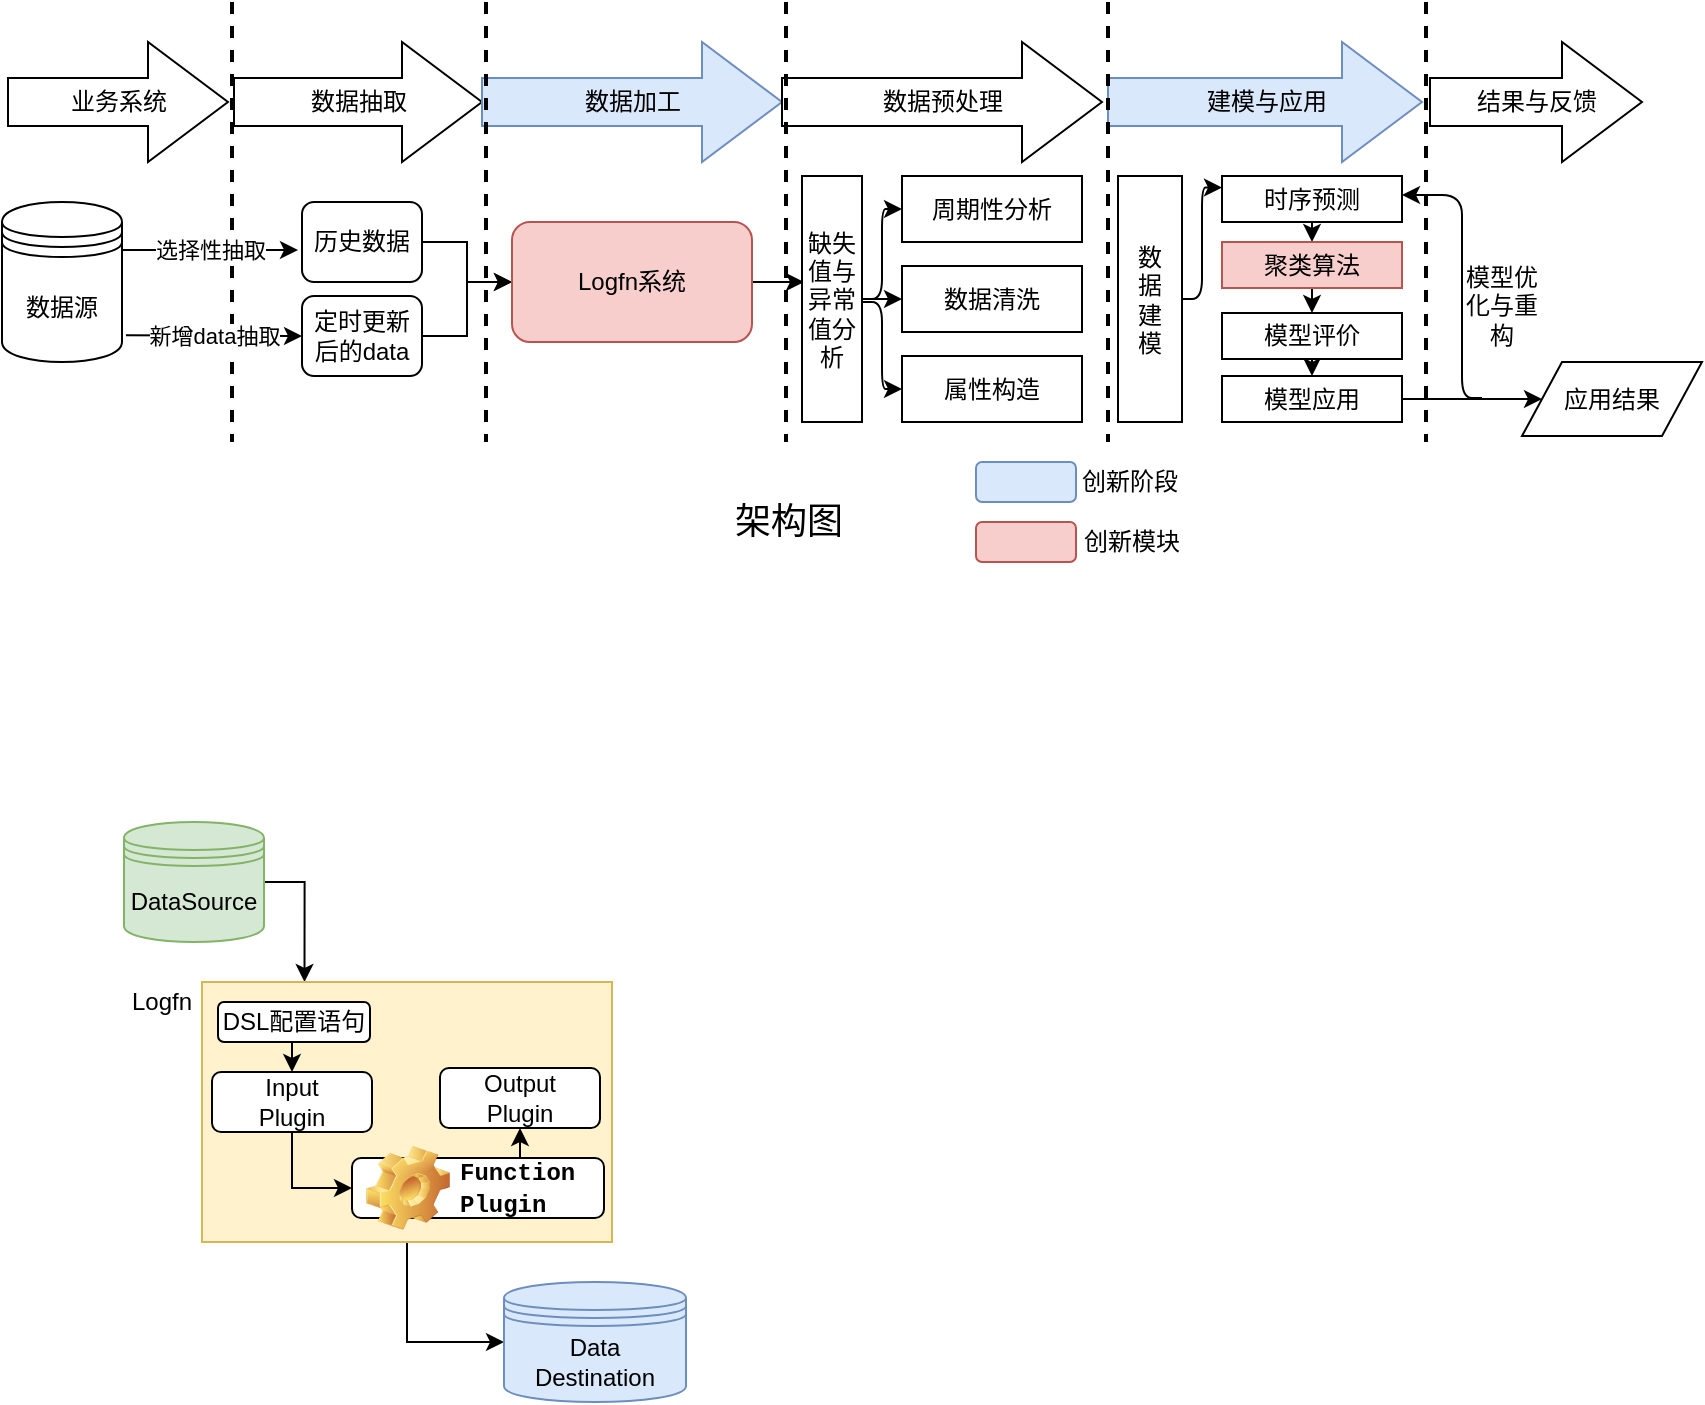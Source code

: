 <mxfile version="14.2.9" type="github">
  <diagram id="63AhvlpNCaT2Hpk2dzBt" name="第 1 页">
    <mxGraphModel dx="706" dy="533" grid="1" gridSize="10" guides="1" tooltips="1" connect="1" arrows="1" fold="1" page="1" pageScale="1" pageWidth="827" pageHeight="1169" math="0" shadow="0">
      <root>
        <mxCell id="0" />
        <mxCell id="1" parent="0" />
        <mxCell id="-SE4YziS219r5XPqcCqn-1" value="数据源" style="shape=datastore;whiteSpace=wrap;html=1;" vertex="1" parent="1">
          <mxGeometry x="110" y="160" width="60" height="80" as="geometry" />
        </mxCell>
        <mxCell id="-SE4YziS219r5XPqcCqn-4" value="业务系统" style="html=1;shadow=0;dashed=0;align=center;verticalAlign=middle;shape=mxgraph.arrows2.arrow;dy=0.6;dx=40;notch=0;" vertex="1" parent="1">
          <mxGeometry x="113" y="80" width="110" height="60" as="geometry" />
        </mxCell>
        <mxCell id="-SE4YziS219r5XPqcCqn-5" value="数据抽取" style="html=1;shadow=0;dashed=0;align=center;verticalAlign=middle;shape=mxgraph.arrows2.arrow;dy=0.6;dx=40;notch=0;" vertex="1" parent="1">
          <mxGeometry x="226" y="80" width="124" height="60" as="geometry" />
        </mxCell>
        <mxCell id="-SE4YziS219r5XPqcCqn-6" value="数据加工" style="html=1;shadow=0;dashed=0;align=center;verticalAlign=middle;shape=mxgraph.arrows2.arrow;dy=0.6;dx=40;notch=0;fillColor=#dae8fc;strokeColor=#6c8ebf;" vertex="1" parent="1">
          <mxGeometry x="350" y="80" width="150" height="60" as="geometry" />
        </mxCell>
        <mxCell id="-SE4YziS219r5XPqcCqn-7" value="数据预处理" style="html=1;shadow=0;dashed=0;align=center;verticalAlign=middle;shape=mxgraph.arrows2.arrow;dy=0.6;dx=40;notch=0;" vertex="1" parent="1">
          <mxGeometry x="500" y="80" width="160" height="60" as="geometry" />
        </mxCell>
        <mxCell id="-SE4YziS219r5XPqcCqn-8" value="建模与应用" style="html=1;shadow=0;dashed=0;align=center;verticalAlign=middle;shape=mxgraph.arrows2.arrow;dy=0.6;dx=40;notch=0;fillColor=#dae8fc;strokeColor=#6c8ebf;" vertex="1" parent="1">
          <mxGeometry x="663" y="80" width="157" height="60" as="geometry" />
        </mxCell>
        <mxCell id="-SE4YziS219r5XPqcCqn-9" value="" style="line;strokeWidth=2;direction=south;html=1;dashed=1;" vertex="1" parent="1">
          <mxGeometry x="220" y="60" width="10" height="220" as="geometry" />
        </mxCell>
        <mxCell id="-SE4YziS219r5XPqcCqn-10" value="" style="line;strokeWidth=2;direction=south;html=1;dashed=1;" vertex="1" parent="1">
          <mxGeometry x="347" y="60" width="10" height="220" as="geometry" />
        </mxCell>
        <mxCell id="-SE4YziS219r5XPqcCqn-11" value="" style="line;strokeWidth=2;direction=south;html=1;dashed=1;" vertex="1" parent="1">
          <mxGeometry x="497" y="60" width="10" height="220" as="geometry" />
        </mxCell>
        <mxCell id="-SE4YziS219r5XPqcCqn-12" value="" style="line;strokeWidth=2;direction=south;html=1;dashed=1;" vertex="1" parent="1">
          <mxGeometry x="658" y="60" width="10" height="220" as="geometry" />
        </mxCell>
        <mxCell id="-SE4YziS219r5XPqcCqn-13" value="" style="endArrow=classic;html=1;exitX=1;exitY=0.3;exitDx=0;exitDy=0;" edge="1" parent="1" source="-SE4YziS219r5XPqcCqn-1">
          <mxGeometry relative="1" as="geometry">
            <mxPoint x="180" y="200" as="sourcePoint" />
            <mxPoint x="258" y="184" as="targetPoint" />
          </mxGeometry>
        </mxCell>
        <mxCell id="-SE4YziS219r5XPqcCqn-14" value="选择性抽取" style="edgeLabel;resizable=0;html=1;align=center;verticalAlign=middle;" connectable="0" vertex="1" parent="-SE4YziS219r5XPqcCqn-13">
          <mxGeometry relative="1" as="geometry" />
        </mxCell>
        <mxCell id="-SE4YziS219r5XPqcCqn-15" value="" style="endArrow=classic;html=1;exitX=1.033;exitY=0.833;exitDx=0;exitDy=0;exitPerimeter=0;entryX=0;entryY=0.5;entryDx=0;entryDy=0;" edge="1" parent="1" source="-SE4YziS219r5XPqcCqn-1" target="-SE4YziS219r5XPqcCqn-20">
          <mxGeometry relative="1" as="geometry">
            <mxPoint x="180" y="230" as="sourcePoint" />
            <mxPoint x="260" y="230" as="targetPoint" />
          </mxGeometry>
        </mxCell>
        <mxCell id="-SE4YziS219r5XPqcCqn-16" value="新增data抽取" style="edgeLabel;resizable=0;html=1;align=center;verticalAlign=middle;" connectable="0" vertex="1" parent="-SE4YziS219r5XPqcCqn-15">
          <mxGeometry relative="1" as="geometry" />
        </mxCell>
        <mxCell id="-SE4YziS219r5XPqcCqn-47" style="edgeStyle=orthogonalEdgeStyle;rounded=0;orthogonalLoop=1;jettySize=auto;html=1;exitX=1;exitY=0.5;exitDx=0;exitDy=0;entryX=0;entryY=0.5;entryDx=0;entryDy=0;" edge="1" parent="1" source="-SE4YziS219r5XPqcCqn-18" target="-SE4YziS219r5XPqcCqn-46">
          <mxGeometry relative="1" as="geometry" />
        </mxCell>
        <mxCell id="-SE4YziS219r5XPqcCqn-18" value="历史数据" style="rounded=1;whiteSpace=wrap;html=1;" vertex="1" parent="1">
          <mxGeometry x="260" y="160" width="60" height="40" as="geometry" />
        </mxCell>
        <mxCell id="-SE4YziS219r5XPqcCqn-50" style="edgeStyle=orthogonalEdgeStyle;rounded=0;orthogonalLoop=1;jettySize=auto;html=1;exitX=1;exitY=0.5;exitDx=0;exitDy=0;entryX=0;entryY=0.5;entryDx=0;entryDy=0;" edge="1" parent="1" source="-SE4YziS219r5XPqcCqn-20" target="-SE4YziS219r5XPqcCqn-46">
          <mxGeometry relative="1" as="geometry" />
        </mxCell>
        <mxCell id="-SE4YziS219r5XPqcCqn-20" value="定时更新后的data" style="rounded=1;whiteSpace=wrap;html=1;" vertex="1" parent="1">
          <mxGeometry x="260" y="207" width="60" height="40" as="geometry" />
        </mxCell>
        <mxCell id="-SE4YziS219r5XPqcCqn-34" style="edgeStyle=orthogonalEdgeStyle;rounded=0;orthogonalLoop=1;jettySize=auto;html=1;exitX=1;exitY=0.5;exitDx=0;exitDy=0;entryX=0.25;entryY=0;entryDx=0;entryDy=0;" edge="1" parent="1" source="-SE4YziS219r5XPqcCqn-35" target="-SE4YziS219r5XPqcCqn-38">
          <mxGeometry relative="1" as="geometry">
            <mxPoint x="287" y="490" as="targetPoint" />
          </mxGeometry>
        </mxCell>
        <mxCell id="-SE4YziS219r5XPqcCqn-35" value="DataSource" style="shape=datastore;whiteSpace=wrap;html=1;fillColor=#d5e8d4;strokeColor=#82b366;" vertex="1" parent="1">
          <mxGeometry x="171" y="470" width="70" height="60" as="geometry" />
        </mxCell>
        <mxCell id="-SE4YziS219r5XPqcCqn-36" style="edgeStyle=orthogonalEdgeStyle;rounded=0;orthogonalLoop=1;jettySize=auto;html=1;exitX=0.5;exitY=1;exitDx=0;exitDy=0;entryX=0;entryY=0.5;entryDx=0;entryDy=0;" edge="1" parent="1" source="-SE4YziS219r5XPqcCqn-38" target="-SE4YziS219r5XPqcCqn-37">
          <mxGeometry relative="1" as="geometry">
            <mxPoint x="463" y="490" as="sourcePoint" />
          </mxGeometry>
        </mxCell>
        <mxCell id="-SE4YziS219r5XPqcCqn-37" value="Data&lt;br&gt;Destination" style="shape=datastore;whiteSpace=wrap;html=1;fillColor=#dae8fc;strokeColor=#6c8ebf;" vertex="1" parent="1">
          <mxGeometry x="361" y="700" width="91" height="60" as="geometry" />
        </mxCell>
        <mxCell id="-SE4YziS219r5XPqcCqn-86" style="edgeStyle=orthogonalEdgeStyle;rounded=0;orthogonalLoop=1;jettySize=auto;html=1;exitX=0.25;exitY=0;exitDx=0;exitDy=0;" edge="1" parent="1">
          <mxGeometry relative="1" as="geometry">
            <mxPoint x="265.25" y="550" as="sourcePoint" />
            <mxPoint x="260" y="560" as="targetPoint" />
          </mxGeometry>
        </mxCell>
        <mxCell id="-SE4YziS219r5XPqcCqn-38" value="" style="rounded=0;whiteSpace=wrap;html=1;fillColor=#fff2cc;strokeColor=#d6b656;" vertex="1" parent="1">
          <mxGeometry x="210" y="550" width="205" height="130" as="geometry" />
        </mxCell>
        <mxCell id="-SE4YziS219r5XPqcCqn-39" style="edgeStyle=orthogonalEdgeStyle;rounded=0;orthogonalLoop=1;jettySize=auto;html=1;exitX=0.5;exitY=1;exitDx=0;exitDy=0;entryX=0;entryY=0.5;entryDx=0;entryDy=0;" edge="1" parent="1" source="-SE4YziS219r5XPqcCqn-40" target="-SE4YziS219r5XPqcCqn-43">
          <mxGeometry relative="1" as="geometry" />
        </mxCell>
        <mxCell id="-SE4YziS219r5XPqcCqn-40" value="Input&lt;br&gt;Plugin" style="rounded=1;whiteSpace=wrap;html=1;" vertex="1" parent="1">
          <mxGeometry x="215" y="595" width="80" height="30" as="geometry" />
        </mxCell>
        <mxCell id="-SE4YziS219r5XPqcCqn-41" value="&lt;span&gt;Output&lt;/span&gt;&lt;br&gt;&lt;span&gt;Plugin&lt;/span&gt;" style="rounded=1;whiteSpace=wrap;html=1;" vertex="1" parent="1">
          <mxGeometry x="329" y="593" width="80" height="30" as="geometry" />
        </mxCell>
        <mxCell id="-SE4YziS219r5XPqcCqn-42" style="edgeStyle=orthogonalEdgeStyle;rounded=0;orthogonalLoop=1;jettySize=auto;html=1;exitX=0.75;exitY=0;exitDx=0;exitDy=0;entryX=0.5;entryY=1;entryDx=0;entryDy=0;" edge="1" parent="1" source="-SE4YziS219r5XPqcCqn-43" target="-SE4YziS219r5XPqcCqn-41">
          <mxGeometry relative="1" as="geometry" />
        </mxCell>
        <mxCell id="-SE4YziS219r5XPqcCqn-43" value="&lt;font face=&quot;Courier New&quot;&gt;Function&lt;br&gt;Plugin&lt;/font&gt;" style="label;whiteSpace=wrap;html=1;image=img/clipart/Gear_128x128.png" vertex="1" parent="1">
          <mxGeometry x="285" y="638" width="126" height="30" as="geometry" />
        </mxCell>
        <mxCell id="-SE4YziS219r5XPqcCqn-44" value="Logfn" style="text;html=1;strokeColor=none;fillColor=none;align=center;verticalAlign=middle;whiteSpace=wrap;rounded=0;" vertex="1" parent="1">
          <mxGeometry x="170" y="550" width="40" height="20" as="geometry" />
        </mxCell>
        <mxCell id="-SE4YziS219r5XPqcCqn-61" style="edgeStyle=orthogonalEdgeStyle;rounded=0;orthogonalLoop=1;jettySize=auto;html=1;exitX=1;exitY=0.5;exitDx=0;exitDy=0;entryX=0.033;entryY=0.423;entryDx=0;entryDy=0;entryPerimeter=0;" edge="1" parent="1" source="-SE4YziS219r5XPqcCqn-46" target="-SE4YziS219r5XPqcCqn-51">
          <mxGeometry relative="1" as="geometry" />
        </mxCell>
        <mxCell id="-SE4YziS219r5XPqcCqn-46" value="Logfn系统" style="rounded=1;whiteSpace=wrap;html=1;fillColor=#f8cecc;strokeColor=#b85450;" vertex="1" parent="1">
          <mxGeometry x="365" y="170" width="120" height="60" as="geometry" />
        </mxCell>
        <mxCell id="-SE4YziS219r5XPqcCqn-60" style="edgeStyle=orthogonalEdgeStyle;rounded=0;orthogonalLoop=1;jettySize=auto;html=1;exitX=1;exitY=0.5;exitDx=0;exitDy=0;entryX=0;entryY=0.5;entryDx=0;entryDy=0;" edge="1" parent="1" source="-SE4YziS219r5XPqcCqn-51" target="-SE4YziS219r5XPqcCqn-53">
          <mxGeometry relative="1" as="geometry" />
        </mxCell>
        <mxCell id="-SE4YziS219r5XPqcCqn-51" value="缺失值与异常值分析" style="rounded=0;whiteSpace=wrap;html=1;" vertex="1" parent="1">
          <mxGeometry x="510" y="147" width="30" height="123" as="geometry" />
        </mxCell>
        <mxCell id="-SE4YziS219r5XPqcCqn-52" value="周期性分析" style="rounded=0;whiteSpace=wrap;html=1;" vertex="1" parent="1">
          <mxGeometry x="560" y="147" width="90" height="33" as="geometry" />
        </mxCell>
        <mxCell id="-SE4YziS219r5XPqcCqn-53" value="数据清洗" style="rounded=0;whiteSpace=wrap;html=1;" vertex="1" parent="1">
          <mxGeometry x="560" y="192" width="90" height="33" as="geometry" />
        </mxCell>
        <mxCell id="-SE4YziS219r5XPqcCqn-54" value="属性构造" style="rounded=0;whiteSpace=wrap;html=1;" vertex="1" parent="1">
          <mxGeometry x="560" y="237" width="90" height="33" as="geometry" />
        </mxCell>
        <mxCell id="-SE4YziS219r5XPqcCqn-57" value="" style="edgeStyle=elbowEdgeStyle;elbow=horizontal;endArrow=classic;html=1;exitX=1;exitY=0.5;exitDx=0;exitDy=0;entryX=0;entryY=0.5;entryDx=0;entryDy=0;" edge="1" parent="1" source="-SE4YziS219r5XPqcCqn-51" target="-SE4YziS219r5XPqcCqn-52">
          <mxGeometry width="50" height="50" relative="1" as="geometry">
            <mxPoint x="440" y="380" as="sourcePoint" />
            <mxPoint x="490" y="330" as="targetPoint" />
          </mxGeometry>
        </mxCell>
        <mxCell id="-SE4YziS219r5XPqcCqn-59" value="" style="edgeStyle=elbowEdgeStyle;elbow=horizontal;endArrow=classic;html=1;entryX=0;entryY=0.5;entryDx=0;entryDy=0;" edge="1" parent="1" target="-SE4YziS219r5XPqcCqn-54">
          <mxGeometry width="50" height="50" relative="1" as="geometry">
            <mxPoint x="540" y="210" as="sourcePoint" />
            <mxPoint x="570" y="173.5" as="targetPoint" />
          </mxGeometry>
        </mxCell>
        <mxCell id="-SE4YziS219r5XPqcCqn-62" value="数&lt;br&gt;据&lt;br&gt;建&lt;br&gt;模" style="rounded=0;whiteSpace=wrap;html=1;" vertex="1" parent="1">
          <mxGeometry x="668" y="147" width="32" height="123" as="geometry" />
        </mxCell>
        <mxCell id="-SE4YziS219r5XPqcCqn-67" style="edgeStyle=orthogonalEdgeStyle;rounded=0;orthogonalLoop=1;jettySize=auto;html=1;exitX=0.5;exitY=1;exitDx=0;exitDy=0;entryX=0.5;entryY=0;entryDx=0;entryDy=0;" edge="1" parent="1" source="-SE4YziS219r5XPqcCqn-63" target="-SE4YziS219r5XPqcCqn-64">
          <mxGeometry relative="1" as="geometry" />
        </mxCell>
        <mxCell id="-SE4YziS219r5XPqcCqn-63" value="时序预测" style="rounded=0;whiteSpace=wrap;html=1;" vertex="1" parent="1">
          <mxGeometry x="720" y="147" width="90" height="23" as="geometry" />
        </mxCell>
        <mxCell id="-SE4YziS219r5XPqcCqn-68" style="edgeStyle=orthogonalEdgeStyle;rounded=0;orthogonalLoop=1;jettySize=auto;html=1;exitX=0.5;exitY=1;exitDx=0;exitDy=0;entryX=0.5;entryY=0;entryDx=0;entryDy=0;" edge="1" parent="1" source="-SE4YziS219r5XPqcCqn-64" target="-SE4YziS219r5XPqcCqn-65">
          <mxGeometry relative="1" as="geometry" />
        </mxCell>
        <mxCell id="-SE4YziS219r5XPqcCqn-64" value="聚类算法" style="rounded=0;whiteSpace=wrap;html=1;fillColor=#f8cecc;strokeColor=#b85450;" vertex="1" parent="1">
          <mxGeometry x="720" y="180" width="90" height="23" as="geometry" />
        </mxCell>
        <mxCell id="-SE4YziS219r5XPqcCqn-69" style="edgeStyle=orthogonalEdgeStyle;rounded=0;orthogonalLoop=1;jettySize=auto;html=1;exitX=0.5;exitY=1;exitDx=0;exitDy=0;entryX=0.5;entryY=0;entryDx=0;entryDy=0;" edge="1" parent="1" source="-SE4YziS219r5XPqcCqn-65" target="-SE4YziS219r5XPqcCqn-66">
          <mxGeometry relative="1" as="geometry" />
        </mxCell>
        <mxCell id="-SE4YziS219r5XPqcCqn-65" value="模型评价" style="rounded=0;whiteSpace=wrap;html=1;" vertex="1" parent="1">
          <mxGeometry x="720" y="215.5" width="90" height="23" as="geometry" />
        </mxCell>
        <mxCell id="-SE4YziS219r5XPqcCqn-74" style="edgeStyle=orthogonalEdgeStyle;rounded=0;orthogonalLoop=1;jettySize=auto;html=1;exitX=1;exitY=0.5;exitDx=0;exitDy=0;entryX=0;entryY=0.5;entryDx=0;entryDy=0;" edge="1" parent="1" source="-SE4YziS219r5XPqcCqn-66" target="-SE4YziS219r5XPqcCqn-73">
          <mxGeometry relative="1" as="geometry" />
        </mxCell>
        <mxCell id="-SE4YziS219r5XPqcCqn-66" value="模型应用" style="rounded=0;whiteSpace=wrap;html=1;" vertex="1" parent="1">
          <mxGeometry x="720" y="247" width="90" height="23" as="geometry" />
        </mxCell>
        <mxCell id="-SE4YziS219r5XPqcCqn-70" value="" style="line;strokeWidth=2;direction=south;html=1;dashed=1;" vertex="1" parent="1">
          <mxGeometry x="817" y="60" width="10" height="220" as="geometry" />
        </mxCell>
        <mxCell id="-SE4YziS219r5XPqcCqn-72" value="结果与反馈" style="html=1;shadow=0;dashed=0;align=center;verticalAlign=middle;shape=mxgraph.arrows2.arrow;dy=0.6;dx=40;notch=0;" vertex="1" parent="1">
          <mxGeometry x="824" y="80" width="106" height="60" as="geometry" />
        </mxCell>
        <mxCell id="-SE4YziS219r5XPqcCqn-73" value="应用结果" style="shape=parallelogram;perimeter=parallelogramPerimeter;whiteSpace=wrap;html=1;fixedSize=1;" vertex="1" parent="1">
          <mxGeometry x="870" y="240" width="90" height="37" as="geometry" />
        </mxCell>
        <mxCell id="-SE4YziS219r5XPqcCqn-77" value="" style="edgeStyle=elbowEdgeStyle;elbow=horizontal;endArrow=classic;html=1;entryX=1;entryY=0.5;entryDx=0;entryDy=0;" edge="1" parent="1">
          <mxGeometry width="50" height="50" relative="1" as="geometry">
            <mxPoint x="850" y="258" as="sourcePoint" />
            <mxPoint x="810" y="156.5" as="targetPoint" />
            <Array as="points">
              <mxPoint x="840" y="210" />
            </Array>
          </mxGeometry>
        </mxCell>
        <mxCell id="-SE4YziS219r5XPqcCqn-82" value="模型优化与重构" style="text;html=1;strokeColor=none;fillColor=none;align=center;verticalAlign=middle;whiteSpace=wrap;rounded=0;" vertex="1" parent="1">
          <mxGeometry x="840" y="202" width="40" height="20" as="geometry" />
        </mxCell>
        <mxCell id="-SE4YziS219r5XPqcCqn-87" style="edgeStyle=orthogonalEdgeStyle;rounded=0;orthogonalLoop=1;jettySize=auto;html=1;exitX=0.5;exitY=1;exitDx=0;exitDy=0;entryX=0.5;entryY=0;entryDx=0;entryDy=0;" edge="1" parent="1" source="-SE4YziS219r5XPqcCqn-84" target="-SE4YziS219r5XPqcCqn-40">
          <mxGeometry relative="1" as="geometry" />
        </mxCell>
        <mxCell id="-SE4YziS219r5XPqcCqn-84" value="DSL配置语句" style="rounded=1;whiteSpace=wrap;html=1;" vertex="1" parent="1">
          <mxGeometry x="218" y="560" width="76" height="20" as="geometry" />
        </mxCell>
        <mxCell id="-SE4YziS219r5XPqcCqn-88" value="" style="rounded=1;whiteSpace=wrap;html=1;fillColor=#dae8fc;strokeColor=#6c8ebf;" vertex="1" parent="1">
          <mxGeometry x="597" y="290" width="50" height="20" as="geometry" />
        </mxCell>
        <mxCell id="-SE4YziS219r5XPqcCqn-89" value="" style="rounded=1;whiteSpace=wrap;html=1;fillColor=#f8cecc;strokeColor=#b85450;" vertex="1" parent="1">
          <mxGeometry x="597" y="320" width="50" height="20" as="geometry" />
        </mxCell>
        <mxCell id="-SE4YziS219r5XPqcCqn-90" value="创新阶段" style="text;html=1;strokeColor=none;fillColor=none;align=center;verticalAlign=middle;whiteSpace=wrap;rounded=0;" vertex="1" parent="1">
          <mxGeometry x="649" y="290" width="50" height="20" as="geometry" />
        </mxCell>
        <mxCell id="-SE4YziS219r5XPqcCqn-91" value="创新模块" style="text;html=1;strokeColor=none;fillColor=none;align=center;verticalAlign=middle;whiteSpace=wrap;rounded=0;" vertex="1" parent="1">
          <mxGeometry x="650" y="320" width="50" height="20" as="geometry" />
        </mxCell>
        <mxCell id="-SE4YziS219r5XPqcCqn-92" value="&lt;font style=&quot;font-size: 18px&quot;&gt;架构图&lt;/font&gt;" style="text;html=1;strokeColor=none;fillColor=none;align=center;verticalAlign=middle;whiteSpace=wrap;rounded=0;" vertex="1" parent="1">
          <mxGeometry x="457" y="310" width="93" height="20" as="geometry" />
        </mxCell>
        <mxCell id="-SE4YziS219r5XPqcCqn-94" value="" style="edgeStyle=elbowEdgeStyle;elbow=horizontal;endArrow=classic;html=1;exitX=1;exitY=0.5;exitDx=0;exitDy=0;entryX=0;entryY=0.25;entryDx=0;entryDy=0;" edge="1" parent="1" source="-SE4YziS219r5XPqcCqn-62" target="-SE4YziS219r5XPqcCqn-63">
          <mxGeometry width="50" height="50" relative="1" as="geometry">
            <mxPoint x="670" y="410" as="sourcePoint" />
            <mxPoint x="720" y="360" as="targetPoint" />
          </mxGeometry>
        </mxCell>
      </root>
    </mxGraphModel>
  </diagram>
</mxfile>
